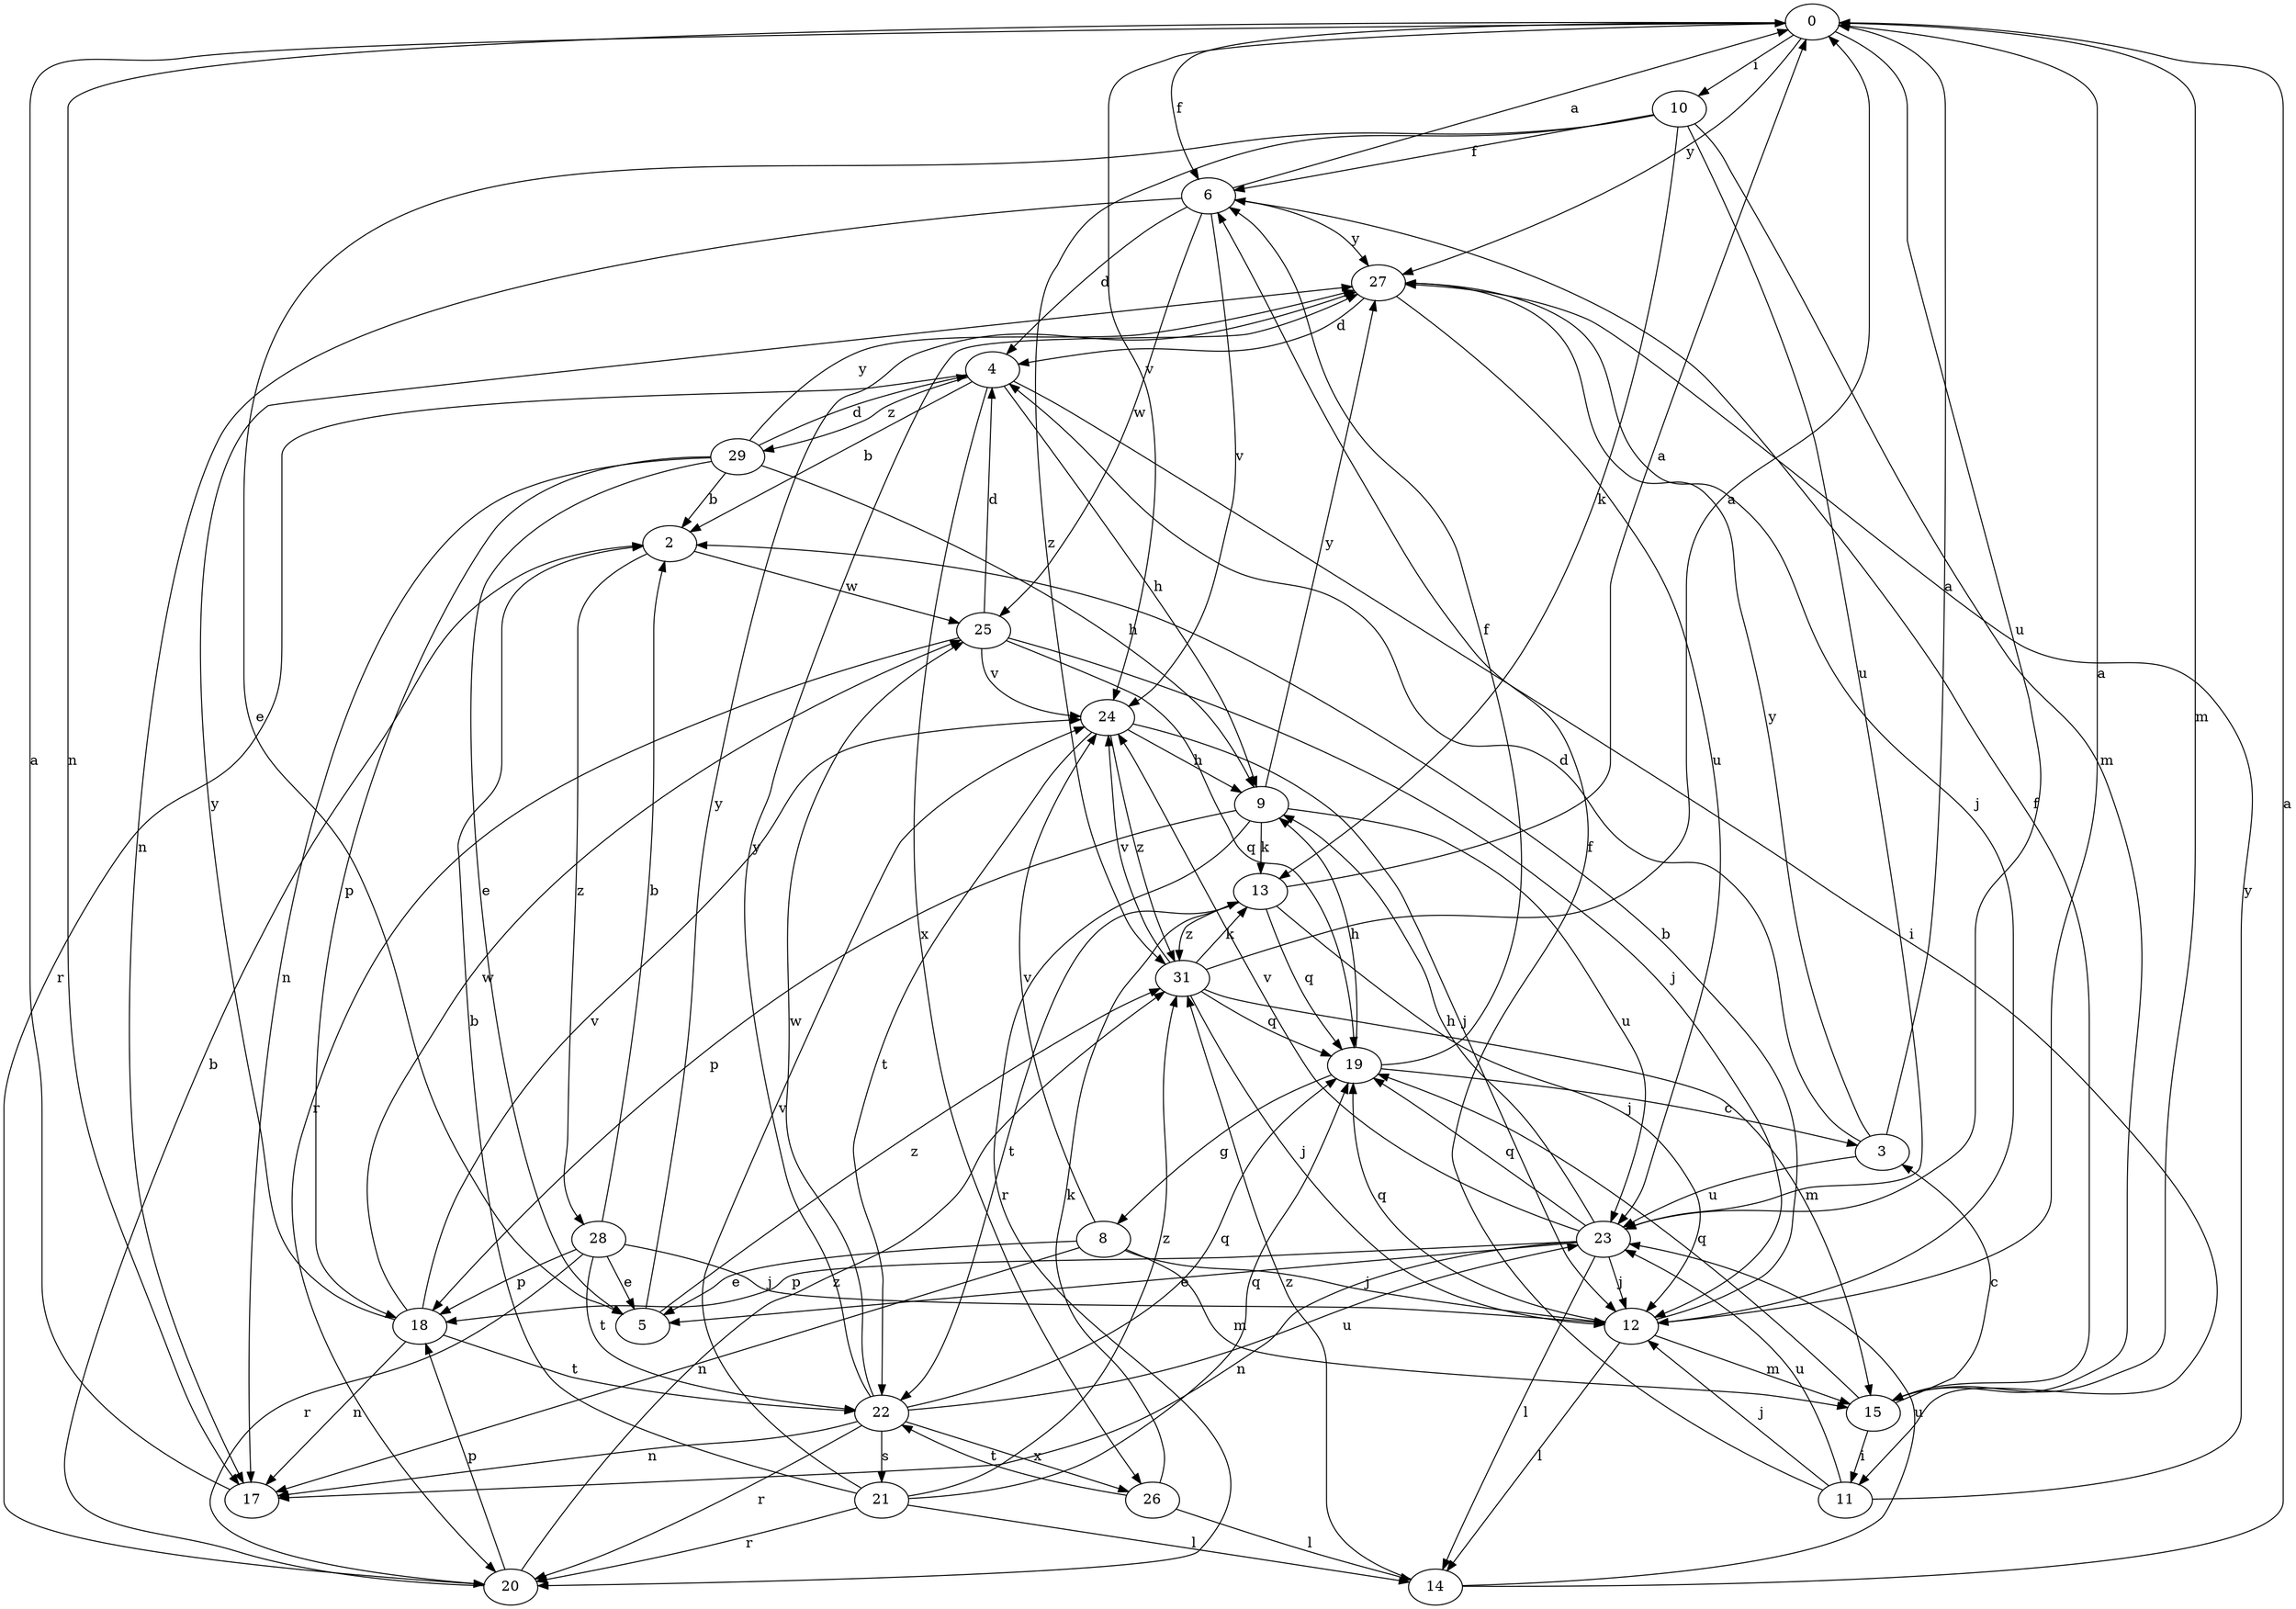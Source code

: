 strict digraph  {
0;
2;
3;
4;
5;
6;
8;
9;
10;
11;
12;
13;
14;
15;
17;
18;
19;
20;
21;
22;
23;
24;
25;
26;
27;
28;
29;
31;
0 -> 6  [label=f];
0 -> 10  [label=i];
0 -> 15  [label=m];
0 -> 17  [label=n];
0 -> 23  [label=u];
0 -> 24  [label=v];
0 -> 27  [label=y];
2 -> 25  [label=w];
2 -> 28  [label=z];
3 -> 0  [label=a];
3 -> 4  [label=d];
3 -> 23  [label=u];
3 -> 27  [label=y];
4 -> 2  [label=b];
4 -> 9  [label=h];
4 -> 11  [label=i];
4 -> 20  [label=r];
4 -> 26  [label=x];
4 -> 29  [label=z];
5 -> 27  [label=y];
5 -> 31  [label=z];
6 -> 0  [label=a];
6 -> 4  [label=d];
6 -> 17  [label=n];
6 -> 24  [label=v];
6 -> 25  [label=w];
6 -> 27  [label=y];
8 -> 5  [label=e];
8 -> 12  [label=j];
8 -> 15  [label=m];
8 -> 17  [label=n];
8 -> 24  [label=v];
9 -> 13  [label=k];
9 -> 18  [label=p];
9 -> 20  [label=r];
9 -> 23  [label=u];
9 -> 27  [label=y];
10 -> 5  [label=e];
10 -> 6  [label=f];
10 -> 13  [label=k];
10 -> 15  [label=m];
10 -> 23  [label=u];
10 -> 31  [label=z];
11 -> 6  [label=f];
11 -> 12  [label=j];
11 -> 23  [label=u];
11 -> 27  [label=y];
12 -> 0  [label=a];
12 -> 2  [label=b];
12 -> 14  [label=l];
12 -> 15  [label=m];
12 -> 19  [label=q];
13 -> 0  [label=a];
13 -> 12  [label=j];
13 -> 19  [label=q];
13 -> 22  [label=t];
13 -> 31  [label=z];
14 -> 0  [label=a];
14 -> 23  [label=u];
14 -> 31  [label=z];
15 -> 3  [label=c];
15 -> 6  [label=f];
15 -> 11  [label=i];
15 -> 19  [label=q];
17 -> 0  [label=a];
18 -> 17  [label=n];
18 -> 22  [label=t];
18 -> 24  [label=v];
18 -> 25  [label=w];
18 -> 27  [label=y];
19 -> 3  [label=c];
19 -> 6  [label=f];
19 -> 8  [label=g];
19 -> 9  [label=h];
20 -> 2  [label=b];
20 -> 18  [label=p];
20 -> 31  [label=z];
21 -> 2  [label=b];
21 -> 14  [label=l];
21 -> 19  [label=q];
21 -> 20  [label=r];
21 -> 24  [label=v];
21 -> 31  [label=z];
22 -> 17  [label=n];
22 -> 19  [label=q];
22 -> 20  [label=r];
22 -> 21  [label=s];
22 -> 23  [label=u];
22 -> 25  [label=w];
22 -> 26  [label=x];
22 -> 27  [label=y];
23 -> 5  [label=e];
23 -> 9  [label=h];
23 -> 12  [label=j];
23 -> 14  [label=l];
23 -> 17  [label=n];
23 -> 18  [label=p];
23 -> 19  [label=q];
23 -> 24  [label=v];
24 -> 9  [label=h];
24 -> 12  [label=j];
24 -> 22  [label=t];
24 -> 31  [label=z];
25 -> 4  [label=d];
25 -> 12  [label=j];
25 -> 19  [label=q];
25 -> 20  [label=r];
25 -> 24  [label=v];
26 -> 13  [label=k];
26 -> 14  [label=l];
26 -> 22  [label=t];
27 -> 4  [label=d];
27 -> 12  [label=j];
27 -> 23  [label=u];
28 -> 2  [label=b];
28 -> 5  [label=e];
28 -> 12  [label=j];
28 -> 18  [label=p];
28 -> 20  [label=r];
28 -> 22  [label=t];
29 -> 2  [label=b];
29 -> 4  [label=d];
29 -> 5  [label=e];
29 -> 9  [label=h];
29 -> 17  [label=n];
29 -> 18  [label=p];
29 -> 27  [label=y];
31 -> 0  [label=a];
31 -> 12  [label=j];
31 -> 13  [label=k];
31 -> 15  [label=m];
31 -> 19  [label=q];
31 -> 24  [label=v];
}
